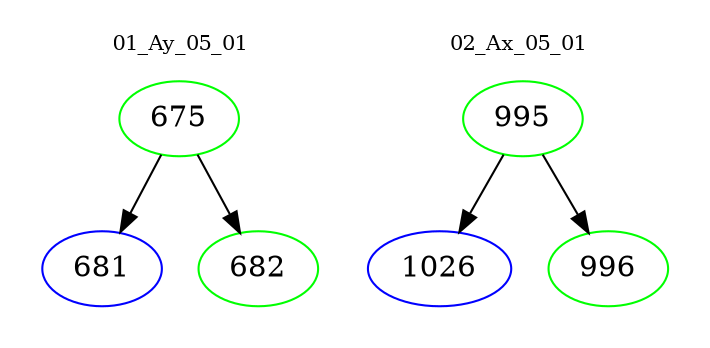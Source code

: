 digraph{
subgraph cluster_0 {
color = white
label = "01_Ay_05_01";
fontsize=10;
T0_675 [label="675", color="green"]
T0_675 -> T0_681 [color="black"]
T0_681 [label="681", color="blue"]
T0_675 -> T0_682 [color="black"]
T0_682 [label="682", color="green"]
}
subgraph cluster_1 {
color = white
label = "02_Ax_05_01";
fontsize=10;
T1_995 [label="995", color="green"]
T1_995 -> T1_1026 [color="black"]
T1_1026 [label="1026", color="blue"]
T1_995 -> T1_996 [color="black"]
T1_996 [label="996", color="green"]
}
}
